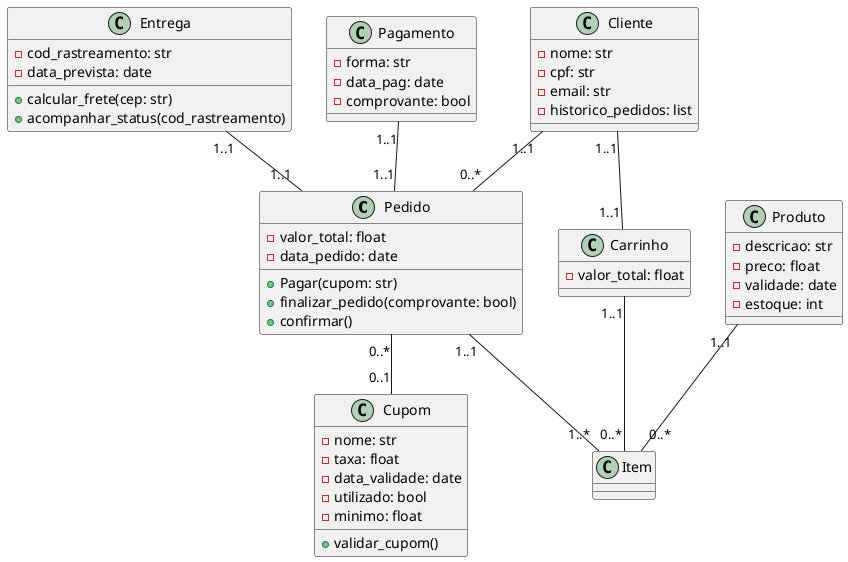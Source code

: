 @startuml

class Pedido{
    -valor_total: float
    -data_pedido: date
    +Pagar(cupom: str)
    +finalizar_pedido(comprovante: bool)
    +confirmar()
}

class Carrinho{
    -valor_total: float
}

class Produto{
    -descricao: str
    -preco: float
    -validade: date
    -estoque: int
}
class Entrega{
    -cod_rastreamento: str
    -data_prevista: date
    +calcular_frete(cep: str)
    +acompanhar_status(cod_rastreamento)
}

class Cliente{
    -nome: str
    -cpf: str
    -email: str
    -historico_pedidos: list
}

class Pagamento{
    -forma: str
    -data_pag: date
    -comprovante: bool
}

class Cupom{
    -nome: str
    -taxa: float
    -data_validade: date
    -utilizado: bool
    -minimo: float
    +validar_cupom()
}

class Item{
}

Cliente "1..1" -- "1..1" Carrinho
Carrinho "1..1" -- "0..*" Item
Produto "1..1" -- "0..*" Item
Pedido "1..1" -- "1..*" Item
Cliente "1..1" -- "0..*" Pedido
Pagamento "1..1" -- "1..1" Pedido
Pedido "0..*" -- "0..1" Cupom
Entrega "1..1" -- "1..1" Pedido

@enduml